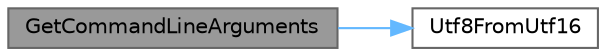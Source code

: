 digraph "GetCommandLineArguments"
{
 // LATEX_PDF_SIZE
  bgcolor="transparent";
  edge [fontname=Helvetica,fontsize=10,labelfontname=Helvetica,labelfontsize=10];
  node [fontname=Helvetica,fontsize=10,shape=box,height=0.2,width=0.4];
  rankdir="LR";
  Node1 [id="Node000001",label="GetCommandLineArguments",height=0.2,width=0.4,color="gray40", fillcolor="grey60", style="filled", fontcolor="black",tooltip=" "];
  Node1 -> Node2 [id="edge1_Node000001_Node000002",color="steelblue1",style="solid",tooltip=" "];
  Node2 [id="Node000002",label="Utf8FromUtf16",height=0.2,width=0.4,color="grey40", fillcolor="white", style="filled",URL="$utils_8cpp.html#a44154bf7502183f7c1a1b86b2445d7c6",tooltip=" "];
}
